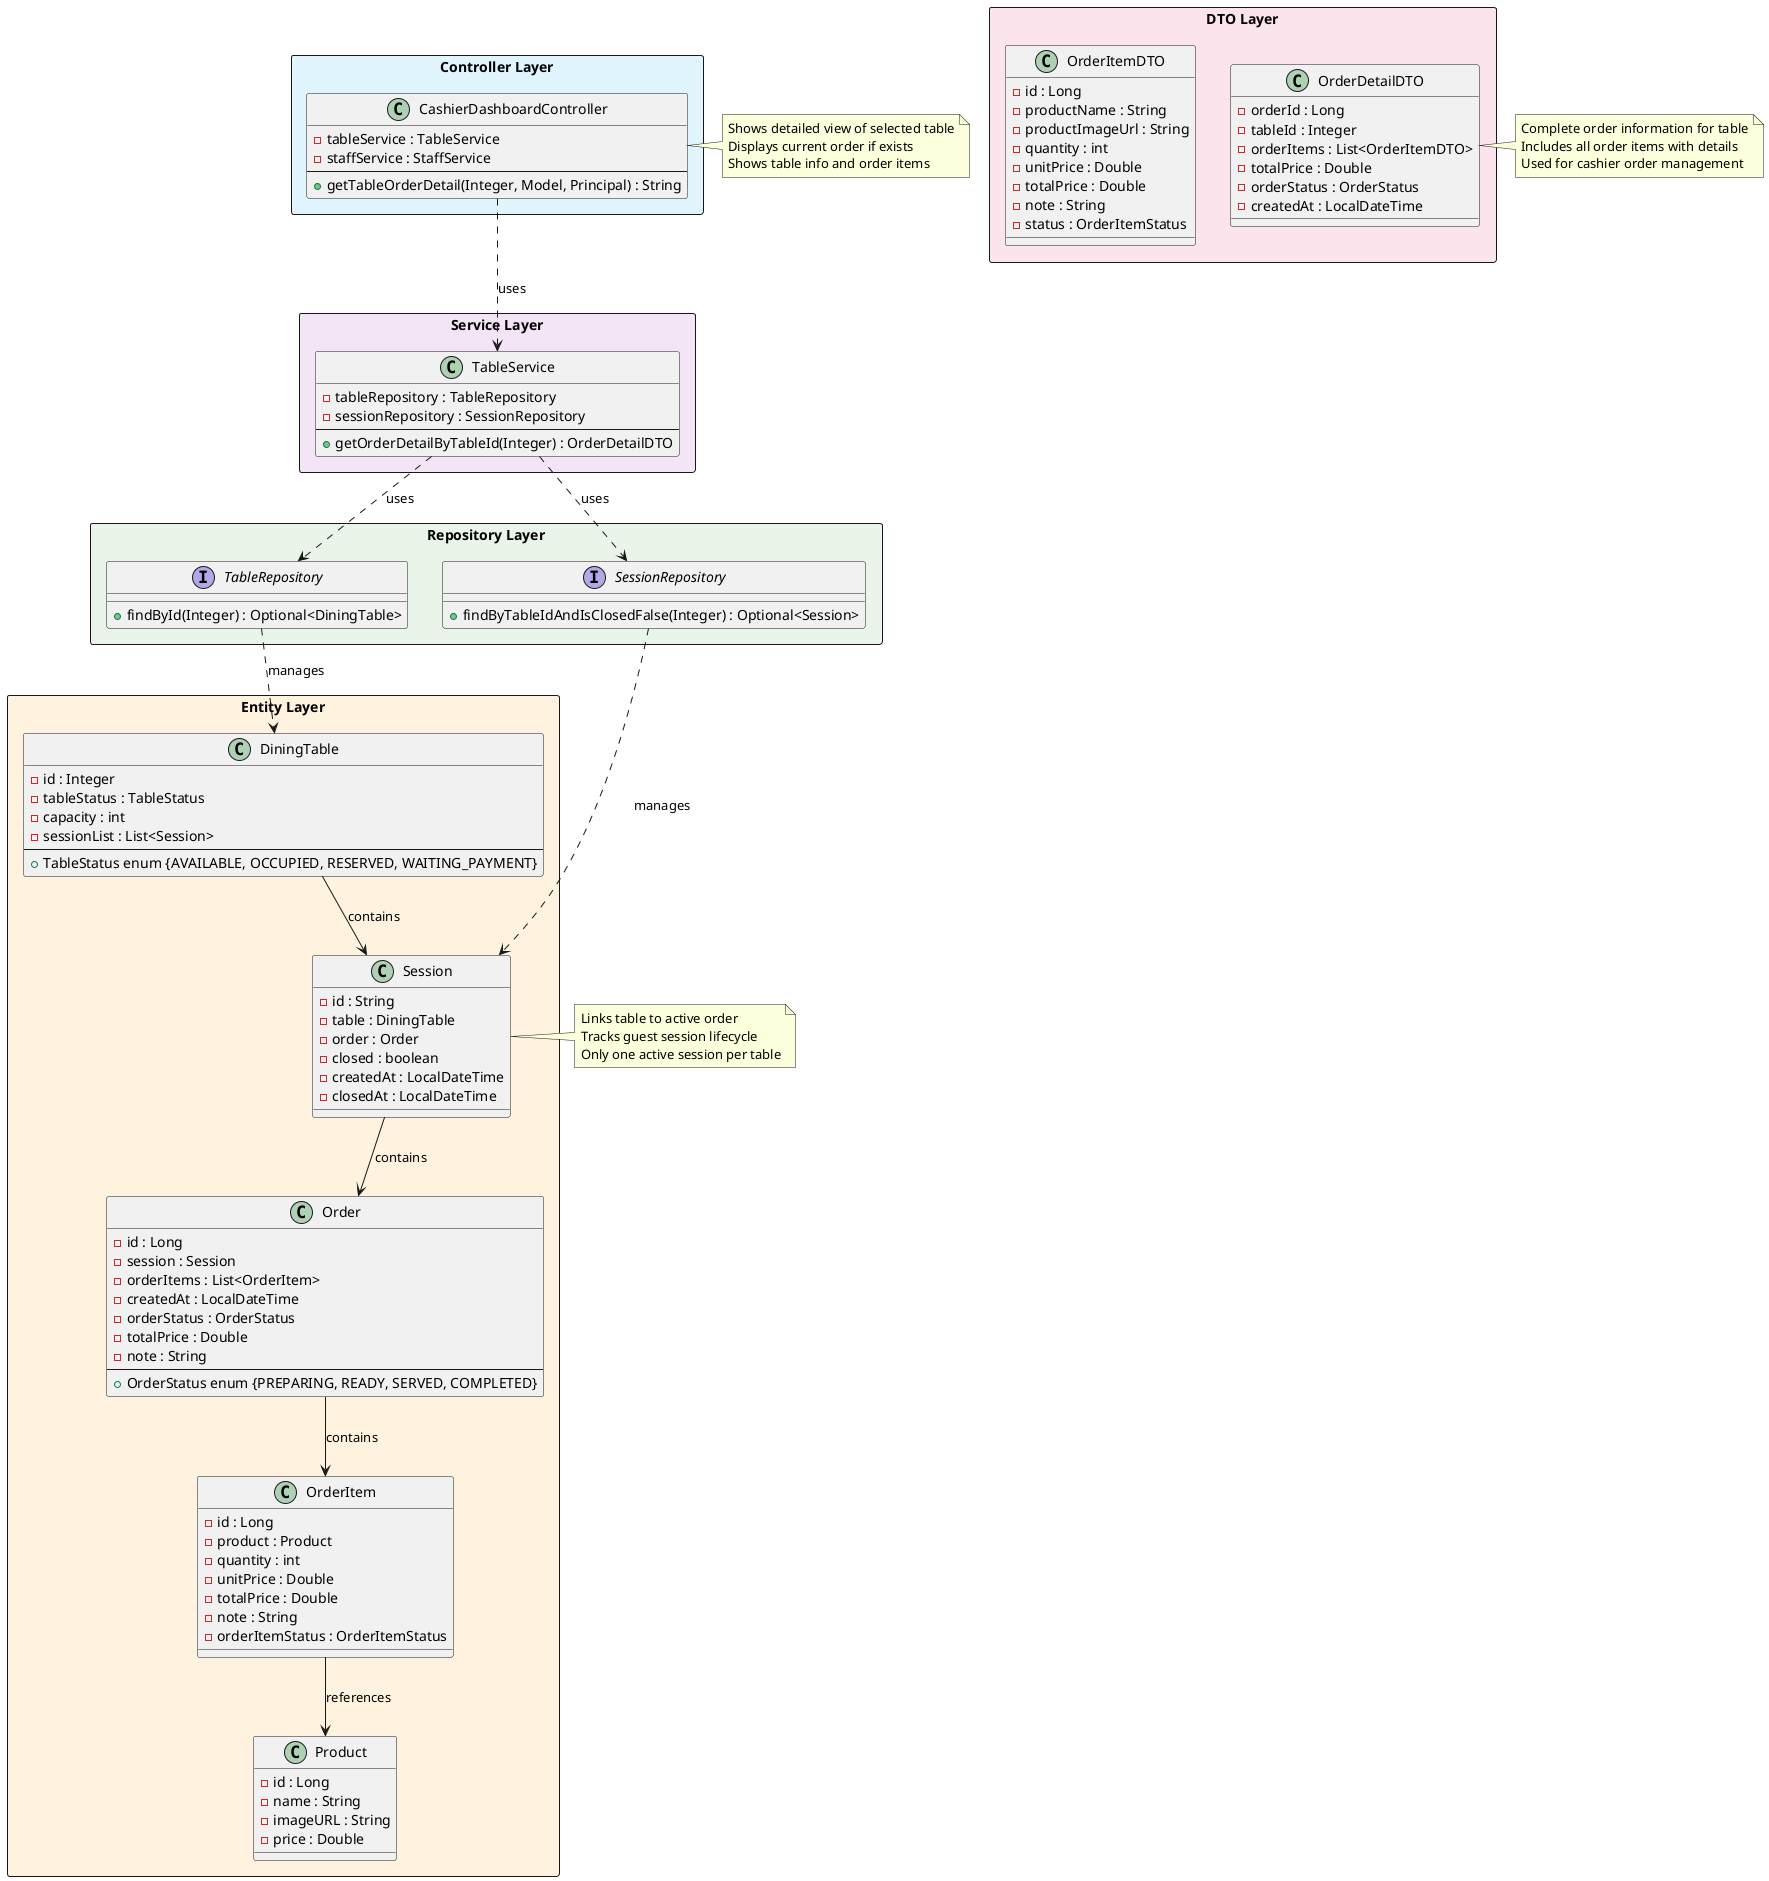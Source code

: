 @startuml View Table Detail Class Diagram

!define CONTROLLER_COLOR #E1F5FE
!define SERVICE_COLOR #F3E5F5
!define REPOSITORY_COLOR #E8F5E8
!define ENTITY_COLOR #FFF3E0
!define DTO_COLOR #FCE4EC

package "Controller Layer" <<Rectangle>> CONTROLLER_COLOR {
    class CashierDashboardController {
        - tableService : TableService
        - staffService : StaffService
        --
        + getTableOrderDetail(Integer, Model, Principal) : String
    }
}

package "Service Layer" <<Rectangle>> SERVICE_COLOR {
    class TableService {
        - tableRepository : TableRepository
        - sessionRepository : SessionRepository
        --
        + getOrderDetailByTableId(Integer) : OrderDetailDTO
    }
}

package "Repository Layer" <<Rectangle>> REPOSITORY_COLOR {
    interface TableRepository {
        + findById(Integer) : Optional<DiningTable>
    }

    interface SessionRepository {
        + findByTableIdAndIsClosedFalse(Integer) : Optional<Session>
    }
}

package "Entity Layer" <<Rectangle>> ENTITY_COLOR {
    class DiningTable {
        - id : Integer
        - tableStatus : TableStatus
        - capacity : int
        - sessionList : List<Session>
        --
        + TableStatus enum {AVAILABLE, OCCUPIED, RESERVED, WAITING_PAYMENT}
    }

    class Session {
        - id : String
        - table : DiningTable
        - order : Order
        - closed : boolean
        - createdAt : LocalDateTime
        - closedAt : LocalDateTime
    }

    class Order {
        - id : Long
        - session : Session
        - orderItems : List<OrderItem>
        - createdAt : LocalDateTime
        - orderStatus : OrderStatus
        - totalPrice : Double
        - note : String
        --
        + OrderStatus enum {PREPARING, READY, SERVED, COMPLETED}
    }

    class OrderItem {
        - id : Long
        - product : Product
        - quantity : int
        - unitPrice : Double
        - totalPrice : Double
        - note : String
        - orderItemStatus : OrderItemStatus
    }

    class Product {
        - id : Long
        - name : String
        - imageURL : String
        - price : Double
    }
}

package "DTO Layer" <<Rectangle>> DTO_COLOR {
    class OrderDetailDTO {
        - orderId : Long
        - tableId : Integer
        - orderItems : List<OrderItemDTO>
        - totalPrice : Double
        - orderStatus : OrderStatus
        - createdAt : LocalDateTime
    }

    class OrderItemDTO {
        - id : Long
        - productName : String
        - productImageUrl : String
        - quantity : int
        - unitPrice : Double
        - totalPrice : Double
        - note : String
        - status : OrderItemStatus
    }
}

' Dependency Relationships
CashierDashboardController ..> TableService : uses
TableService ..> TableRepository : uses
TableService ..> SessionRepository : uses

' Association Relationships
TableRepository ..> DiningTable : manages
SessionRepository ..> Session : manages
DiningTable --> Session : contains
Session --> Order : contains
Order --> OrderItem : contains
OrderItem --> Product : references

' Notes
note right of CashierDashboardController
  Shows detailed view of selected table
  Displays current order if exists
  Shows table info and order items
end note

note right of OrderDetailDTO
  Complete order information for table
  Includes all order items with details
  Used for cashier order management
end note

note right of Session
  Links table to active order
  Tracks guest session lifecycle
  Only one active session per table
end note

@enduml



